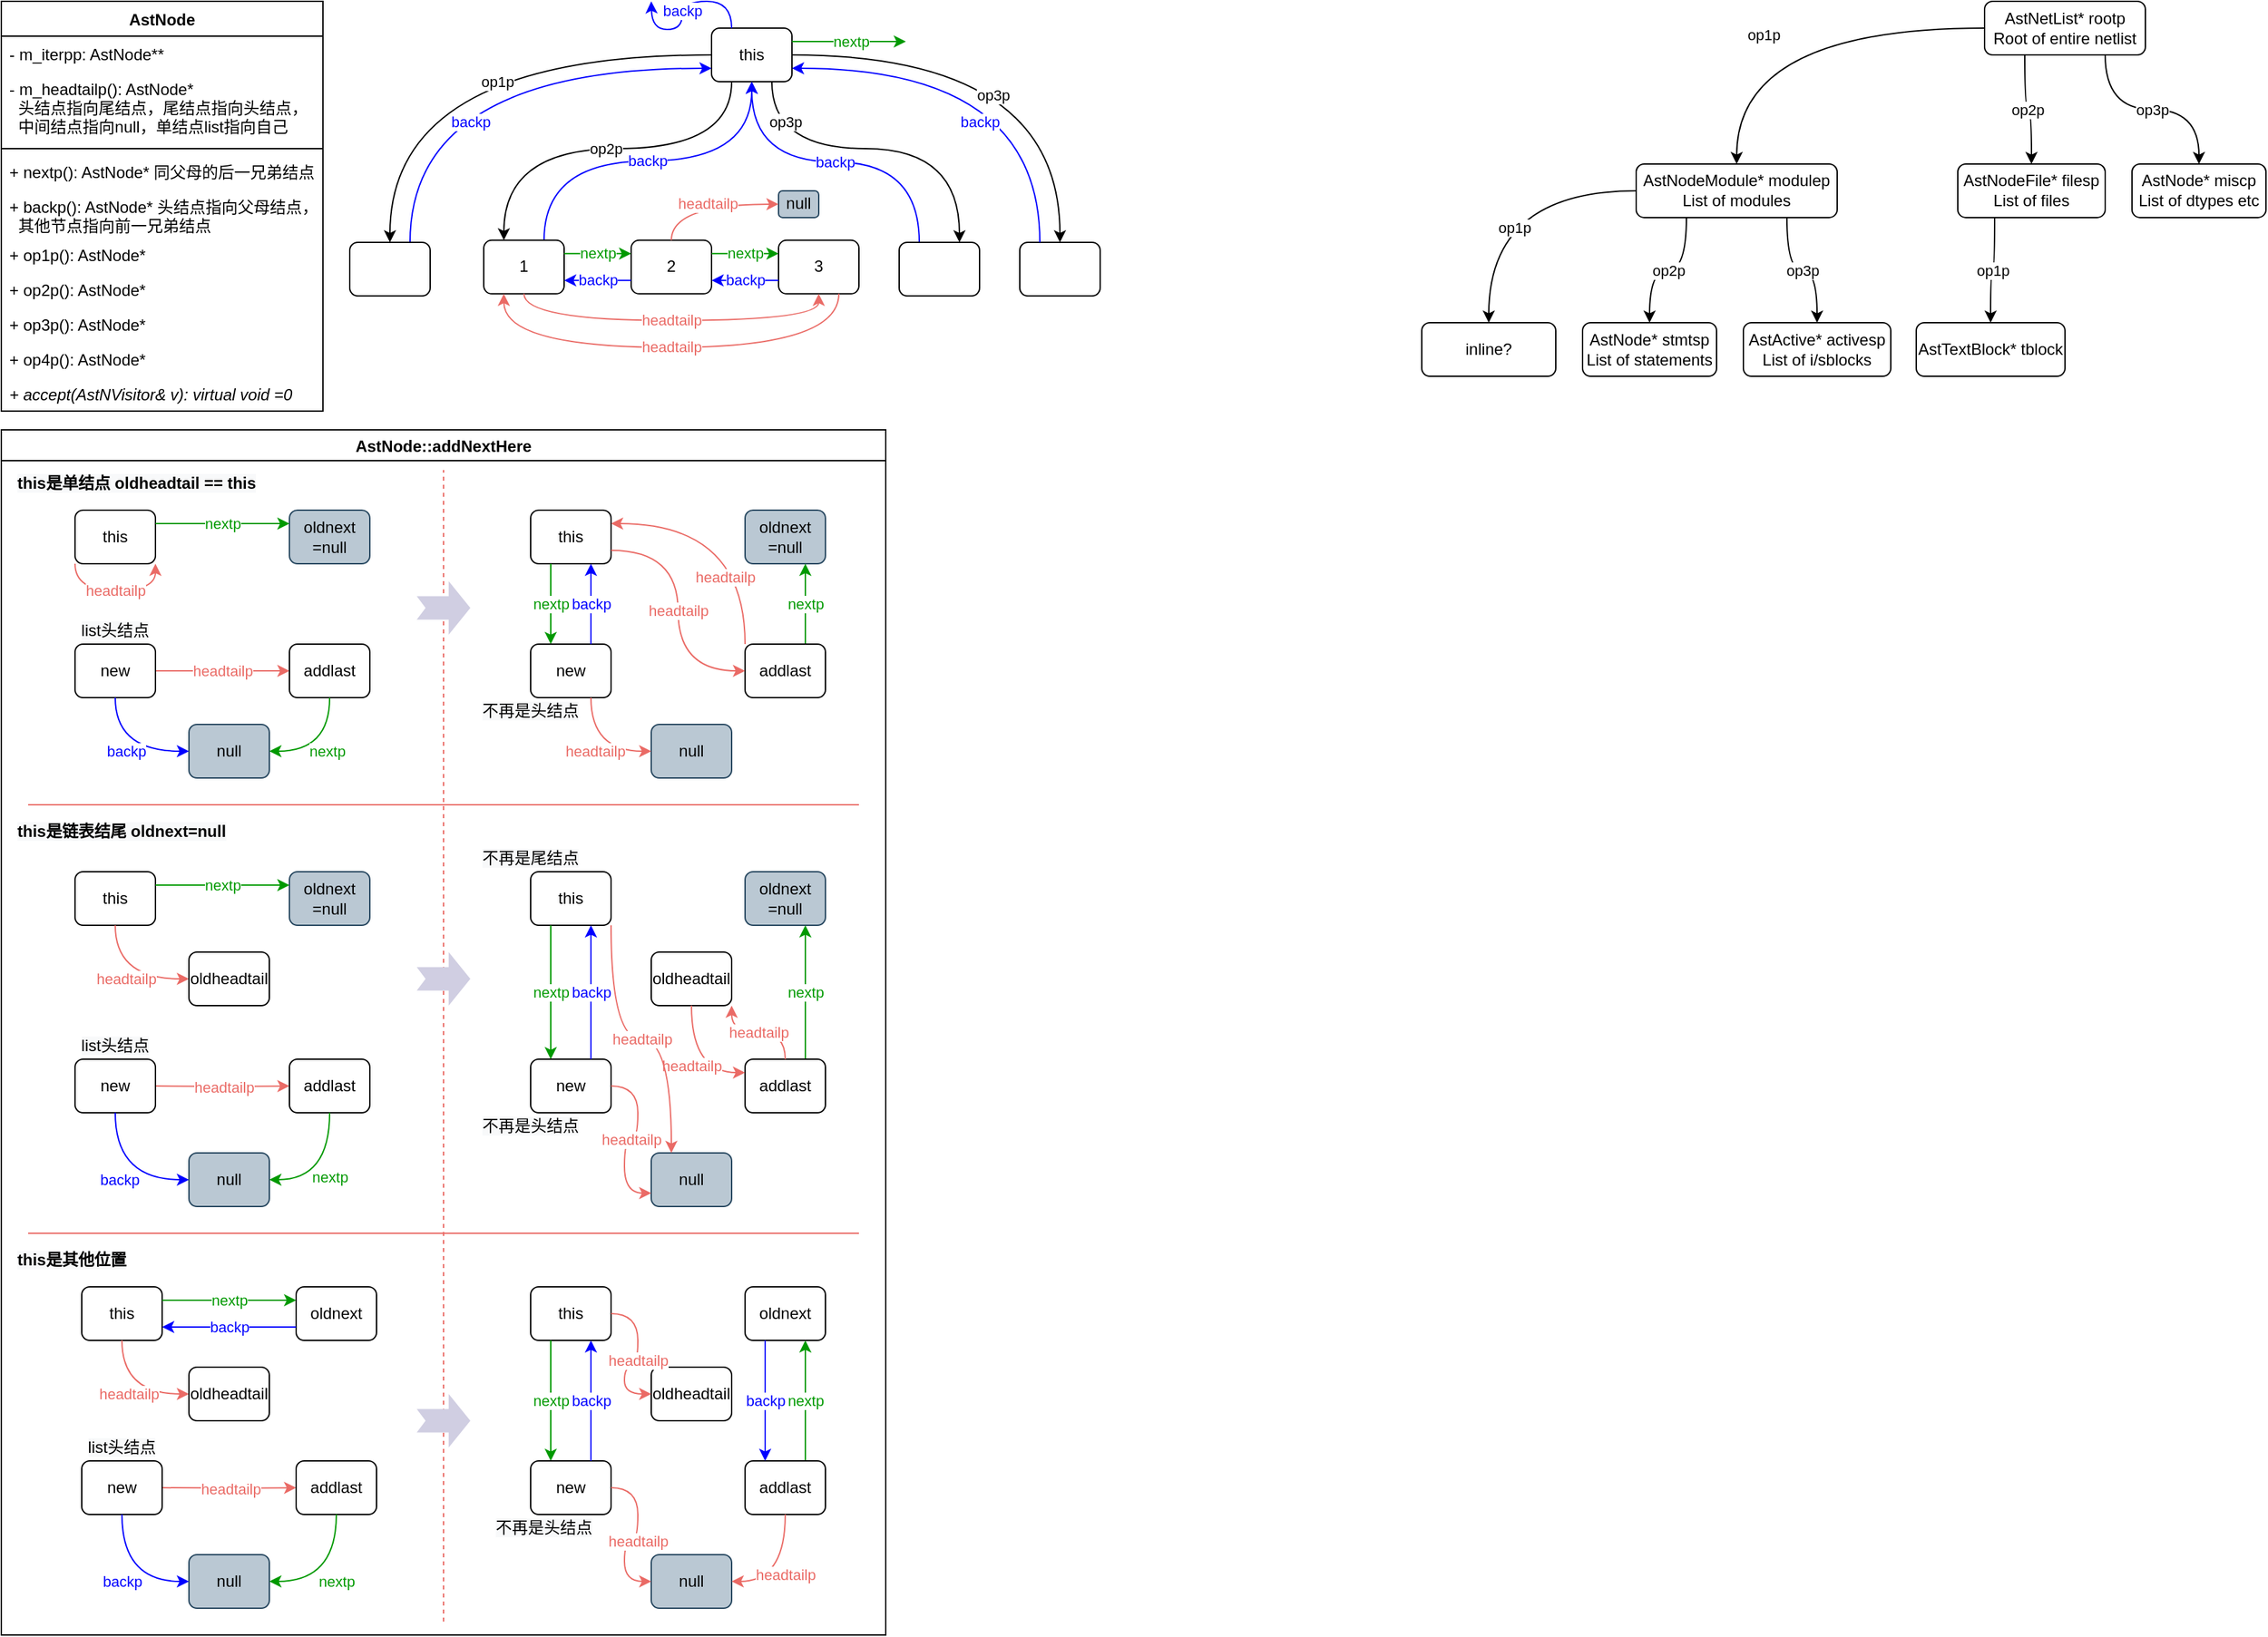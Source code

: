 <mxfile version="14.7.6" type="github">
  <diagram id="tki-AfUK3ZuuxOzUKFOR" name="第 1 页">
    <mxGraphModel dx="2031" dy="1089" grid="1" gridSize="10" guides="1" tooltips="1" connect="1" arrows="1" fold="1" page="1" pageScale="1" pageWidth="1169" pageHeight="827" math="0" shadow="0">
      <root>
        <mxCell id="0" />
        <mxCell id="1" parent="0" />
        <mxCell id="5kDlmlk_hzpcu5QNNVva-1" value="AstNode" style="swimlane;fontStyle=1;align=center;verticalAlign=top;childLayout=stackLayout;horizontal=1;startSize=26;horizontalStack=0;resizeParent=1;resizeParentMax=0;resizeLast=0;collapsible=1;marginBottom=0;" parent="1" vertex="1">
          <mxGeometry x="40" y="40" width="240" height="306" as="geometry" />
        </mxCell>
        <mxCell id="5kDlmlk_hzpcu5QNNVva-148" value="- m_iterpp: AstNode**" style="text;strokeColor=none;fillColor=none;align=left;verticalAlign=top;spacingLeft=4;spacingRight=4;overflow=hidden;rotatable=0;points=[[0,0.5],[1,0.5]];portConstraint=eastwest;" parent="5kDlmlk_hzpcu5QNNVva-1" vertex="1">
          <mxGeometry y="26" width="240" height="26" as="geometry" />
        </mxCell>
        <mxCell id="5kDlmlk_hzpcu5QNNVva-135" value="- m_headtailp(): AstNode*&#xa;  头结点指向尾结点，尾结点指向头结点，&#xa;  中间结点指向null，单结点list指向自己" style="text;strokeColor=none;fillColor=none;align=left;verticalAlign=top;spacingLeft=4;spacingRight=4;overflow=hidden;rotatable=0;points=[[0,0.5],[1,0.5]];portConstraint=eastwest;" parent="5kDlmlk_hzpcu5QNNVva-1" vertex="1">
          <mxGeometry y="52" width="240" height="54" as="geometry" />
        </mxCell>
        <mxCell id="5kDlmlk_hzpcu5QNNVva-2" value="" style="line;strokeWidth=1;fillColor=none;align=left;verticalAlign=middle;spacingTop=-1;spacingLeft=3;spacingRight=3;rotatable=0;labelPosition=right;points=[];portConstraint=eastwest;" parent="5kDlmlk_hzpcu5QNNVva-1" vertex="1">
          <mxGeometry y="106" width="240" height="8" as="geometry" />
        </mxCell>
        <mxCell id="5kDlmlk_hzpcu5QNNVva-3" value="+ nextp(): AstNode* 同父母的后一兄弟结点" style="text;strokeColor=none;fillColor=none;align=left;verticalAlign=top;spacingLeft=4;spacingRight=4;overflow=hidden;rotatable=0;points=[[0,0.5],[1,0.5]];portConstraint=eastwest;" parent="5kDlmlk_hzpcu5QNNVva-1" vertex="1">
          <mxGeometry y="114" width="240" height="26" as="geometry" />
        </mxCell>
        <mxCell id="5kDlmlk_hzpcu5QNNVva-4" value="+ backp(): AstNode* 头结点指向父母结点，&#xa;  其他节点指向前一兄弟结点" style="text;strokeColor=none;fillColor=none;align=left;verticalAlign=top;spacingLeft=4;spacingRight=4;overflow=hidden;rotatable=0;points=[[0,0.5],[1,0.5]];portConstraint=eastwest;" parent="5kDlmlk_hzpcu5QNNVva-1" vertex="1">
          <mxGeometry y="140" width="240" height="36" as="geometry" />
        </mxCell>
        <mxCell id="5kDlmlk_hzpcu5QNNVva-5" value="+ op1p(): AstNode*" style="text;strokeColor=none;fillColor=none;align=left;verticalAlign=top;spacingLeft=4;spacingRight=4;overflow=hidden;rotatable=0;points=[[0,0.5],[1,0.5]];portConstraint=eastwest;" parent="5kDlmlk_hzpcu5QNNVva-1" vertex="1">
          <mxGeometry y="176" width="240" height="26" as="geometry" />
        </mxCell>
        <mxCell id="5kDlmlk_hzpcu5QNNVva-6" value="+ op2p(): AstNode*" style="text;strokeColor=none;fillColor=none;align=left;verticalAlign=top;spacingLeft=4;spacingRight=4;overflow=hidden;rotatable=0;points=[[0,0.5],[1,0.5]];portConstraint=eastwest;" parent="5kDlmlk_hzpcu5QNNVva-1" vertex="1">
          <mxGeometry y="202" width="240" height="26" as="geometry" />
        </mxCell>
        <mxCell id="5kDlmlk_hzpcu5QNNVva-7" value="+ op3p(): AstNode*" style="text;strokeColor=none;fillColor=none;align=left;verticalAlign=top;spacingLeft=4;spacingRight=4;overflow=hidden;rotatable=0;points=[[0,0.5],[1,0.5]];portConstraint=eastwest;" parent="5kDlmlk_hzpcu5QNNVva-1" vertex="1">
          <mxGeometry y="228" width="240" height="26" as="geometry" />
        </mxCell>
        <mxCell id="5kDlmlk_hzpcu5QNNVva-8" value="+ op4p(): AstNode*" style="text;strokeColor=none;fillColor=none;align=left;verticalAlign=top;spacingLeft=4;spacingRight=4;overflow=hidden;rotatable=0;points=[[0,0.5],[1,0.5]];portConstraint=eastwest;" parent="5kDlmlk_hzpcu5QNNVva-1" vertex="1">
          <mxGeometry y="254" width="240" height="26" as="geometry" />
        </mxCell>
        <mxCell id="5kDlmlk_hzpcu5QNNVva-9" value="+ accept(AstNVisitor&amp; v): virtual void =0" style="text;strokeColor=none;fillColor=none;align=left;verticalAlign=top;spacingLeft=4;spacingRight=4;overflow=hidden;rotatable=0;points=[[0,0.5],[1,0.5]];portConstraint=eastwest;fontStyle=2" parent="5kDlmlk_hzpcu5QNNVva-1" vertex="1">
          <mxGeometry y="280" width="240" height="26" as="geometry" />
        </mxCell>
        <mxCell id="5kDlmlk_hzpcu5QNNVva-15" value="op2p" style="edgeStyle=orthogonalEdgeStyle;rounded=0;orthogonalLoop=1;jettySize=auto;html=1;exitX=0.25;exitY=1;exitDx=0;exitDy=0;entryX=0.25;entryY=0;entryDx=0;entryDy=0;curved=1;entryPerimeter=0;" parent="1" source="5kDlmlk_hzpcu5QNNVva-10" target="5kDlmlk_hzpcu5QNNVva-12" edge="1">
          <mxGeometry relative="1" as="geometry">
            <Array as="points">
              <mxPoint x="585" y="150" />
              <mxPoint x="415" y="150" />
            </Array>
          </mxGeometry>
        </mxCell>
        <mxCell id="5kDlmlk_hzpcu5QNNVva-16" value="op3p" style="edgeStyle=orthogonalEdgeStyle;rounded=0;orthogonalLoop=1;jettySize=auto;html=1;exitX=0.75;exitY=1;exitDx=0;exitDy=0;entryX=0.75;entryY=0;entryDx=0;entryDy=0;curved=1;" parent="1" source="5kDlmlk_hzpcu5QNNVva-10" target="5kDlmlk_hzpcu5QNNVva-13" edge="1">
          <mxGeometry x="-0.769" y="10" relative="1" as="geometry">
            <Array as="points">
              <mxPoint x="615" y="150" />
              <mxPoint x="755" y="150" />
            </Array>
            <mxPoint as="offset" />
          </mxGeometry>
        </mxCell>
        <mxCell id="5kDlmlk_hzpcu5QNNVva-18" value="op3p" style="edgeStyle=orthogonalEdgeStyle;rounded=0;orthogonalLoop=1;jettySize=auto;html=1;exitX=1;exitY=0.5;exitDx=0;exitDy=0;entryX=0.5;entryY=0;entryDx=0;entryDy=0;curved=1;" parent="1" source="5kDlmlk_hzpcu5QNNVva-10" target="5kDlmlk_hzpcu5QNNVva-14" edge="1">
          <mxGeometry x="-0.118" y="-30" relative="1" as="geometry">
            <mxPoint as="offset" />
          </mxGeometry>
        </mxCell>
        <mxCell id="5kDlmlk_hzpcu5QNNVva-19" value="op1p" style="edgeStyle=orthogonalEdgeStyle;rounded=0;orthogonalLoop=1;jettySize=auto;html=1;exitX=0;exitY=0.5;exitDx=0;exitDy=0;entryX=0.5;entryY=0;entryDx=0;entryDy=0;curved=1;" parent="1" source="5kDlmlk_hzpcu5QNNVva-10" target="5kDlmlk_hzpcu5QNNVva-11" edge="1">
          <mxGeometry x="-0.158" y="20" relative="1" as="geometry">
            <mxPoint as="offset" />
          </mxGeometry>
        </mxCell>
        <mxCell id="5kDlmlk_hzpcu5QNNVva-10" value="this" style="rounded=1;whiteSpace=wrap;html=1;" parent="1" vertex="1">
          <mxGeometry x="570" y="60" width="60" height="40" as="geometry" />
        </mxCell>
        <mxCell id="5kDlmlk_hzpcu5QNNVva-20" value="backp" style="edgeStyle=orthogonalEdgeStyle;curved=1;rounded=0;orthogonalLoop=1;jettySize=auto;html=1;exitX=0.75;exitY=0;exitDx=0;exitDy=0;entryX=0;entryY=0.75;entryDx=0;entryDy=0;fontColor=#0000FF;strokeColor=#0000FF;" parent="1" source="5kDlmlk_hzpcu5QNNVva-11" target="5kDlmlk_hzpcu5QNNVva-10" edge="1">
          <mxGeometry x="-0.014" y="-40" relative="1" as="geometry">
            <mxPoint as="offset" />
          </mxGeometry>
        </mxCell>
        <mxCell id="5kDlmlk_hzpcu5QNNVva-11" value="" style="rounded=1;whiteSpace=wrap;html=1;" parent="1" vertex="1">
          <mxGeometry x="300" y="219.97" width="60" height="40" as="geometry" />
        </mxCell>
        <mxCell id="5kDlmlk_hzpcu5QNNVva-21" value="backp" style="edgeStyle=orthogonalEdgeStyle;curved=1;rounded=0;orthogonalLoop=1;jettySize=auto;html=1;exitX=0.75;exitY=0;exitDx=0;exitDy=0;entryX=0.5;entryY=1;entryDx=0;entryDy=0;fontColor=#0000FF;strokeColor=#0000FF;" parent="1" source="5kDlmlk_hzpcu5QNNVva-12" target="5kDlmlk_hzpcu5QNNVva-10" edge="1">
          <mxGeometry relative="1" as="geometry" />
        </mxCell>
        <mxCell id="5kDlmlk_hzpcu5QNNVva-12" value="1" style="rounded=1;whiteSpace=wrap;html=1;" parent="1" vertex="1">
          <mxGeometry x="400" y="218.43" width="60" height="40" as="geometry" />
        </mxCell>
        <mxCell id="5kDlmlk_hzpcu5QNNVva-22" value="backp" style="edgeStyle=orthogonalEdgeStyle;curved=1;rounded=0;orthogonalLoop=1;jettySize=auto;html=1;exitX=0.25;exitY=0;exitDx=0;exitDy=0;entryX=0.5;entryY=1;entryDx=0;entryDy=0;strokeColor=#0000FF;fontColor=#0000FF;" parent="1" source="5kDlmlk_hzpcu5QNNVva-13" target="5kDlmlk_hzpcu5QNNVva-10" edge="1">
          <mxGeometry relative="1" as="geometry" />
        </mxCell>
        <mxCell id="5kDlmlk_hzpcu5QNNVva-13" value="" style="rounded=1;whiteSpace=wrap;html=1;" parent="1" vertex="1">
          <mxGeometry x="710" y="219.97" width="60" height="40" as="geometry" />
        </mxCell>
        <mxCell id="5kDlmlk_hzpcu5QNNVva-14" value="" style="rounded=1;whiteSpace=wrap;html=1;" parent="1" vertex="1">
          <mxGeometry x="800" y="219.97" width="60" height="40" as="geometry" />
        </mxCell>
        <mxCell id="5kDlmlk_hzpcu5QNNVva-23" value="backp" style="edgeStyle=orthogonalEdgeStyle;curved=1;rounded=0;orthogonalLoop=1;jettySize=auto;html=1;exitX=0.25;exitY=0;exitDx=0;exitDy=0;entryX=1;entryY=0.75;entryDx=0;entryDy=0;strokeColor=#0000FF;fontColor=#0000FF;" parent="1" source="5kDlmlk_hzpcu5QNNVva-14" target="5kDlmlk_hzpcu5QNNVva-10" edge="1">
          <mxGeometry x="0.111" y="40" relative="1" as="geometry">
            <mxPoint x="730" y="210" as="sourcePoint" />
            <mxPoint x="695" y="130" as="targetPoint" />
            <mxPoint as="offset" />
          </mxGeometry>
        </mxCell>
        <mxCell id="5kDlmlk_hzpcu5QNNVva-24" value="backp" style="edgeStyle=orthogonalEdgeStyle;curved=1;rounded=0;orthogonalLoop=1;jettySize=auto;html=1;exitX=0.25;exitY=0;exitDx=0;exitDy=0;strokeColor=#0000FF;fontColor=#0000FF;" parent="1" source="5kDlmlk_hzpcu5QNNVva-10" edge="1">
          <mxGeometry x="0.053" relative="1" as="geometry">
            <mxPoint x="790" y="210" as="sourcePoint" />
            <mxPoint x="525" y="40" as="targetPoint" />
            <mxPoint as="offset" />
          </mxGeometry>
        </mxCell>
        <mxCell id="5kDlmlk_hzpcu5QNNVva-25" value="nextp" style="edgeStyle=orthogonalEdgeStyle;curved=1;rounded=0;orthogonalLoop=1;jettySize=auto;html=1;exitX=1;exitY=0.25;exitDx=0;exitDy=0;strokeColor=#009900;fontColor=#009900;" parent="1" source="5kDlmlk_hzpcu5QNNVva-10" edge="1">
          <mxGeometry x="0.053" relative="1" as="geometry">
            <mxPoint x="680" y="90" as="sourcePoint" />
            <mxPoint x="715" y="70" as="targetPoint" />
            <mxPoint as="offset" />
          </mxGeometry>
        </mxCell>
        <mxCell id="5kDlmlk_hzpcu5QNNVva-44" value="AstNode::addNextHere" style="swimlane;align=center;" parent="1" vertex="1">
          <mxGeometry x="40" y="360" width="660" height="900" as="geometry" />
        </mxCell>
        <mxCell id="5kDlmlk_hzpcu5QNNVva-45" value="this" style="rounded=1;whiteSpace=wrap;html=1;" parent="5kDlmlk_hzpcu5QNNVva-44" vertex="1">
          <mxGeometry x="55" y="60" width="60" height="40" as="geometry" />
        </mxCell>
        <mxCell id="5kDlmlk_hzpcu5QNNVva-46" value="oldnext&lt;br&gt;=null" style="rounded=1;whiteSpace=wrap;html=1;fillColor=#bac8d3;strokeColor=#23445d;" parent="5kDlmlk_hzpcu5QNNVva-44" vertex="1">
          <mxGeometry x="215" y="60" width="60" height="40" as="geometry" />
        </mxCell>
        <mxCell id="5kDlmlk_hzpcu5QNNVva-47" value="nextp" style="edgeStyle=orthogonalEdgeStyle;curved=1;rounded=0;orthogonalLoop=1;jettySize=auto;html=1;exitX=1;exitY=0.25;exitDx=0;exitDy=0;strokeColor=#009900;fontColor=#009900;entryX=0;entryY=0.25;entryDx=0;entryDy=0;" parent="5kDlmlk_hzpcu5QNNVva-44" source="5kDlmlk_hzpcu5QNNVva-45" target="5kDlmlk_hzpcu5QNNVva-46" edge="1">
          <mxGeometry relative="1" as="geometry">
            <mxPoint x="125" y="-140" as="sourcePoint" />
            <mxPoint x="205" y="-140" as="targetPoint" />
          </mxGeometry>
        </mxCell>
        <mxCell id="5kDlmlk_hzpcu5QNNVva-48" value="headtailp" style="edgeStyle=orthogonalEdgeStyle;curved=1;rounded=0;orthogonalLoop=1;jettySize=auto;html=1;fontColor=#EA6B66;strokeColor=#EA6B66;exitX=1;exitY=0.5;exitDx=0;exitDy=0;" parent="5kDlmlk_hzpcu5QNNVva-44" source="5kDlmlk_hzpcu5QNNVva-49" target="5kDlmlk_hzpcu5QNNVva-51" edge="1">
          <mxGeometry relative="1" as="geometry">
            <mxPoint x="115" y="160.0" as="sourcePoint" />
          </mxGeometry>
        </mxCell>
        <mxCell id="5kDlmlk_hzpcu5QNNVva-49" value="new&lt;br&gt;" style="rounded=1;whiteSpace=wrap;html=1;" parent="5kDlmlk_hzpcu5QNNVva-44" vertex="1">
          <mxGeometry x="55" y="160" width="60" height="40" as="geometry" />
        </mxCell>
        <mxCell id="5kDlmlk_hzpcu5QNNVva-51" value="addlast" style="rounded=1;whiteSpace=wrap;html=1;" parent="5kDlmlk_hzpcu5QNNVva-44" vertex="1">
          <mxGeometry x="215" y="160" width="60" height="40" as="geometry" />
        </mxCell>
        <mxCell id="5kDlmlk_hzpcu5QNNVva-52" value="null" style="rounded=1;whiteSpace=wrap;html=1;fillColor=#bac8d3;strokeColor=#23445d;" parent="5kDlmlk_hzpcu5QNNVva-44" vertex="1">
          <mxGeometry x="140" y="220" width="60" height="40" as="geometry" />
        </mxCell>
        <mxCell id="5kDlmlk_hzpcu5QNNVva-53" value="this" style="rounded=1;whiteSpace=wrap;html=1;" parent="5kDlmlk_hzpcu5QNNVva-44" vertex="1">
          <mxGeometry x="395" y="60" width="60" height="40" as="geometry" />
        </mxCell>
        <mxCell id="5kDlmlk_hzpcu5QNNVva-54" value="oldnext&lt;br&gt;=null" style="rounded=1;whiteSpace=wrap;html=1;fillColor=#bac8d3;strokeColor=#23445d;" parent="5kDlmlk_hzpcu5QNNVva-44" vertex="1">
          <mxGeometry x="555" y="60" width="60" height="40" as="geometry" />
        </mxCell>
        <mxCell id="5kDlmlk_hzpcu5QNNVva-55" value="nextp" style="edgeStyle=orthogonalEdgeStyle;curved=1;rounded=0;orthogonalLoop=1;jettySize=auto;html=1;exitX=0.25;exitY=1;exitDx=0;exitDy=0;strokeColor=#009900;fontColor=#009900;entryX=0.25;entryY=0;entryDx=0;entryDy=0;" parent="5kDlmlk_hzpcu5QNNVva-44" source="5kDlmlk_hzpcu5QNNVva-53" target="5kDlmlk_hzpcu5QNNVva-57" edge="1">
          <mxGeometry relative="1" as="geometry">
            <mxPoint x="465" y="-140" as="sourcePoint" />
            <mxPoint x="545" y="-140" as="targetPoint" />
          </mxGeometry>
        </mxCell>
        <mxCell id="5kDlmlk_hzpcu5QNNVva-57" value="new" style="rounded=1;whiteSpace=wrap;html=1;" parent="5kDlmlk_hzpcu5QNNVva-44" vertex="1">
          <mxGeometry x="395" y="160" width="60" height="40" as="geometry" />
        </mxCell>
        <mxCell id="5kDlmlk_hzpcu5QNNVva-50" value="nextp" style="edgeStyle=orthogonalEdgeStyle;curved=1;rounded=0;orthogonalLoop=1;jettySize=auto;html=1;exitX=0.5;exitY=1;exitDx=0;exitDy=0;entryX=1;entryY=0.5;entryDx=0;entryDy=0;fontColor=#009900;strokeColor=#009900;" parent="5kDlmlk_hzpcu5QNNVva-44" source="5kDlmlk_hzpcu5QNNVva-51" target="5kDlmlk_hzpcu5QNNVva-52" edge="1">
          <mxGeometry relative="1" as="geometry" />
        </mxCell>
        <mxCell id="5kDlmlk_hzpcu5QNNVva-58" value="nextp" style="edgeStyle=orthogonalEdgeStyle;curved=1;rounded=0;orthogonalLoop=1;jettySize=auto;html=1;exitX=0.75;exitY=0;exitDx=0;exitDy=0;fontColor=#009900;strokeColor=#009900;entryX=0.75;entryY=1;entryDx=0;entryDy=0;" parent="5kDlmlk_hzpcu5QNNVva-44" source="5kDlmlk_hzpcu5QNNVva-59" target="5kDlmlk_hzpcu5QNNVva-54" edge="1">
          <mxGeometry relative="1" as="geometry" />
        </mxCell>
        <mxCell id="5kDlmlk_hzpcu5QNNVva-59" value="addlast" style="rounded=1;whiteSpace=wrap;html=1;" parent="5kDlmlk_hzpcu5QNNVva-44" vertex="1">
          <mxGeometry x="555" y="160" width="60" height="40" as="geometry" />
        </mxCell>
        <mxCell id="5kDlmlk_hzpcu5QNNVva-60" value="null" style="rounded=1;whiteSpace=wrap;html=1;fillColor=#bac8d3;strokeColor=#23445d;" parent="5kDlmlk_hzpcu5QNNVva-44" vertex="1">
          <mxGeometry x="485" y="220" width="60" height="40" as="geometry" />
        </mxCell>
        <mxCell id="5kDlmlk_hzpcu5QNNVva-56" value="headtailp" style="edgeStyle=orthogonalEdgeStyle;curved=1;rounded=0;orthogonalLoop=1;jettySize=auto;html=1;entryX=0;entryY=0.5;entryDx=0;entryDy=0;fontColor=#EA6B66;strokeColor=#EA6B66;exitX=0.75;exitY=1;exitDx=0;exitDy=0;" parent="5kDlmlk_hzpcu5QNNVva-44" source="5kDlmlk_hzpcu5QNNVva-57" target="5kDlmlk_hzpcu5QNNVva-60" edge="1">
          <mxGeometry relative="1" as="geometry" />
        </mxCell>
        <mxCell id="5kDlmlk_hzpcu5QNNVva-61" value="backp" style="edgeStyle=orthogonalEdgeStyle;curved=1;rounded=0;orthogonalLoop=1;jettySize=auto;html=1;exitX=0.5;exitY=1;exitDx=0;exitDy=0;entryX=0;entryY=0.5;entryDx=0;entryDy=0;fontColor=#0000FF;strokeColor=#0000FF;" parent="5kDlmlk_hzpcu5QNNVva-44" source="5kDlmlk_hzpcu5QNNVva-49" target="5kDlmlk_hzpcu5QNNVva-52" edge="1">
          <mxGeometry relative="1" as="geometry">
            <mxPoint x="-75" y="110" as="sourcePoint" />
            <mxPoint x="-50" y="30" as="targetPoint" />
          </mxGeometry>
        </mxCell>
        <mxCell id="5kDlmlk_hzpcu5QNNVva-62" value="&lt;span style=&quot;color: rgb(0, 0, 0); font-family: helvetica; font-size: 12px; font-style: normal; font-weight: 400; letter-spacing: normal; text-indent: 0px; text-transform: none; word-spacing: 0px; background-color: rgb(248, 249, 250); display: inline; float: none;&quot;&gt;list头结点&lt;/span&gt;" style="text;whiteSpace=wrap;html=1;fontColor=#009900;align=center;verticalAlign=middle;" parent="5kDlmlk_hzpcu5QNNVva-44" vertex="1">
          <mxGeometry x="50" y="140" width="70" height="20" as="geometry" />
        </mxCell>
        <mxCell id="5kDlmlk_hzpcu5QNNVva-63" value="backp" style="edgeStyle=orthogonalEdgeStyle;curved=1;rounded=0;orthogonalLoop=1;jettySize=auto;html=1;exitX=0.75;exitY=0;exitDx=0;exitDy=0;entryX=0.75;entryY=1;entryDx=0;entryDy=0;fontColor=#0000FF;strokeColor=#0000FF;" parent="5kDlmlk_hzpcu5QNNVva-44" source="5kDlmlk_hzpcu5QNNVva-57" target="5kDlmlk_hzpcu5QNNVva-53" edge="1">
          <mxGeometry relative="1" as="geometry">
            <mxPoint x="135" y="270" as="sourcePoint" />
            <mxPoint x="265" y="330" as="targetPoint" />
          </mxGeometry>
        </mxCell>
        <mxCell id="5kDlmlk_hzpcu5QNNVva-67" value="" style="endArrow=none;dashed=1;html=1;fontColor=#000000;strokeColor=#EA6B66;" parent="5kDlmlk_hzpcu5QNNVva-44" edge="1">
          <mxGeometry width="50" height="50" relative="1" as="geometry">
            <mxPoint x="330" y="890" as="sourcePoint" />
            <mxPoint x="330" y="30" as="targetPoint" />
          </mxGeometry>
        </mxCell>
        <mxCell id="5kDlmlk_hzpcu5QNNVva-69" value="headtailp" style="edgeStyle=orthogonalEdgeStyle;curved=1;rounded=0;orthogonalLoop=1;jettySize=auto;html=1;fontColor=#EA6B66;strokeColor=#EA6B66;exitX=0;exitY=1;exitDx=0;exitDy=0;entryX=1;entryY=1;entryDx=0;entryDy=0;" parent="5kDlmlk_hzpcu5QNNVva-44" source="5kDlmlk_hzpcu5QNNVva-45" target="5kDlmlk_hzpcu5QNNVva-45" edge="1">
          <mxGeometry relative="1" as="geometry">
            <mxPoint x="125" y="250" as="sourcePoint" />
            <mxPoint x="225" y="250" as="targetPoint" />
          </mxGeometry>
        </mxCell>
        <mxCell id="5kDlmlk_hzpcu5QNNVva-70" value="&lt;span style=&quot;color: rgb(0, 0, 0); font-family: helvetica; font-size: 12px; font-style: normal; letter-spacing: normal; text-indent: 0px; text-transform: none; word-spacing: 0px; background-color: rgb(248, 249, 250); display: inline; float: none;&quot;&gt;this是单结点 oldheadtail == this&lt;/span&gt;" style="text;whiteSpace=wrap;html=1;fontColor=#009900;align=left;verticalAlign=middle;fontStyle=1" parent="5kDlmlk_hzpcu5QNNVva-44" vertex="1">
          <mxGeometry x="10" y="30" width="220" height="20" as="geometry" />
        </mxCell>
        <mxCell id="5kDlmlk_hzpcu5QNNVva-71" value="this" style="rounded=1;whiteSpace=wrap;html=1;" parent="5kDlmlk_hzpcu5QNNVva-44" vertex="1">
          <mxGeometry x="55" y="330" width="60" height="40" as="geometry" />
        </mxCell>
        <mxCell id="5kDlmlk_hzpcu5QNNVva-72" value="oldnext&lt;br&gt;=null" style="rounded=1;whiteSpace=wrap;html=1;fillColor=#bac8d3;strokeColor=#23445d;" parent="5kDlmlk_hzpcu5QNNVva-44" vertex="1">
          <mxGeometry x="215" y="330" width="60" height="40" as="geometry" />
        </mxCell>
        <mxCell id="5kDlmlk_hzpcu5QNNVva-73" value="nextp" style="edgeStyle=orthogonalEdgeStyle;curved=1;rounded=0;orthogonalLoop=1;jettySize=auto;html=1;exitX=1;exitY=0.25;exitDx=0;exitDy=0;strokeColor=#009900;fontColor=#009900;entryX=0;entryY=0.25;entryDx=0;entryDy=0;" parent="5kDlmlk_hzpcu5QNNVva-44" source="5kDlmlk_hzpcu5QNNVva-71" target="5kDlmlk_hzpcu5QNNVva-72" edge="1">
          <mxGeometry relative="1" as="geometry">
            <mxPoint x="65" y="-160" as="sourcePoint" />
            <mxPoint x="145" y="-160" as="targetPoint" />
          </mxGeometry>
        </mxCell>
        <mxCell id="5kDlmlk_hzpcu5QNNVva-74" value="headtailp" style="edgeStyle=orthogonalEdgeStyle;curved=1;rounded=0;orthogonalLoop=1;jettySize=auto;html=1;fontColor=#EA6B66;strokeColor=#EA6B66;" parent="5kDlmlk_hzpcu5QNNVva-44" target="5kDlmlk_hzpcu5QNNVva-76" edge="1">
          <mxGeometry relative="1" as="geometry">
            <mxPoint x="115" y="490.0" as="sourcePoint" />
          </mxGeometry>
        </mxCell>
        <mxCell id="5kDlmlk_hzpcu5QNNVva-75" value="new&lt;br&gt;" style="rounded=1;whiteSpace=wrap;html=1;" parent="5kDlmlk_hzpcu5QNNVva-44" vertex="1">
          <mxGeometry x="55" y="470" width="60" height="40" as="geometry" />
        </mxCell>
        <mxCell id="5kDlmlk_hzpcu5QNNVva-76" value="addlast" style="rounded=1;whiteSpace=wrap;html=1;" parent="5kDlmlk_hzpcu5QNNVva-44" vertex="1">
          <mxGeometry x="215" y="470" width="60" height="40" as="geometry" />
        </mxCell>
        <mxCell id="5kDlmlk_hzpcu5QNNVva-77" value="null" style="rounded=1;whiteSpace=wrap;html=1;fillColor=#bac8d3;strokeColor=#23445d;" parent="5kDlmlk_hzpcu5QNNVva-44" vertex="1">
          <mxGeometry x="140" y="540" width="60" height="40" as="geometry" />
        </mxCell>
        <mxCell id="5kDlmlk_hzpcu5QNNVva-78" value="this" style="rounded=1;whiteSpace=wrap;html=1;" parent="5kDlmlk_hzpcu5QNNVva-44" vertex="1">
          <mxGeometry x="395" y="330" width="60" height="40" as="geometry" />
        </mxCell>
        <mxCell id="5kDlmlk_hzpcu5QNNVva-79" value="oldnext&lt;br&gt;=null" style="rounded=1;whiteSpace=wrap;html=1;fillColor=#bac8d3;strokeColor=#23445d;" parent="5kDlmlk_hzpcu5QNNVva-44" vertex="1">
          <mxGeometry x="555" y="330" width="60" height="40" as="geometry" />
        </mxCell>
        <mxCell id="5kDlmlk_hzpcu5QNNVva-80" value="nextp" style="edgeStyle=orthogonalEdgeStyle;curved=1;rounded=0;orthogonalLoop=1;jettySize=auto;html=1;exitX=0.25;exitY=1;exitDx=0;exitDy=0;strokeColor=#009900;fontColor=#009900;entryX=0.25;entryY=0;entryDx=0;entryDy=0;" parent="5kDlmlk_hzpcu5QNNVva-44" source="5kDlmlk_hzpcu5QNNVva-78" target="5kDlmlk_hzpcu5QNNVva-81" edge="1">
          <mxGeometry relative="1" as="geometry">
            <mxPoint x="405" y="-160" as="sourcePoint" />
            <mxPoint x="485" y="-160" as="targetPoint" />
          </mxGeometry>
        </mxCell>
        <mxCell id="5kDlmlk_hzpcu5QNNVva-81" value="new" style="rounded=1;whiteSpace=wrap;html=1;" parent="5kDlmlk_hzpcu5QNNVva-44" vertex="1">
          <mxGeometry x="395" y="470" width="60" height="40" as="geometry" />
        </mxCell>
        <mxCell id="5kDlmlk_hzpcu5QNNVva-82" value="nextp" style="edgeStyle=orthogonalEdgeStyle;curved=1;rounded=0;orthogonalLoop=1;jettySize=auto;html=1;exitX=0.5;exitY=1;exitDx=0;exitDy=0;entryX=1;entryY=0.5;entryDx=0;entryDy=0;fontColor=#009900;strokeColor=#009900;" parent="5kDlmlk_hzpcu5QNNVva-44" source="5kDlmlk_hzpcu5QNNVva-76" target="5kDlmlk_hzpcu5QNNVva-77" edge="1">
          <mxGeometry relative="1" as="geometry" />
        </mxCell>
        <mxCell id="5kDlmlk_hzpcu5QNNVva-83" value="nextp" style="edgeStyle=orthogonalEdgeStyle;curved=1;rounded=0;orthogonalLoop=1;jettySize=auto;html=1;exitX=0.75;exitY=0;exitDx=0;exitDy=0;fontColor=#009900;strokeColor=#009900;entryX=0.75;entryY=1;entryDx=0;entryDy=0;" parent="5kDlmlk_hzpcu5QNNVva-44" source="5kDlmlk_hzpcu5QNNVva-84" target="5kDlmlk_hzpcu5QNNVva-79" edge="1">
          <mxGeometry relative="1" as="geometry" />
        </mxCell>
        <mxCell id="5kDlmlk_hzpcu5QNNVva-84" value="addlast" style="rounded=1;whiteSpace=wrap;html=1;" parent="5kDlmlk_hzpcu5QNNVva-44" vertex="1">
          <mxGeometry x="555" y="470" width="60" height="40" as="geometry" />
        </mxCell>
        <mxCell id="5kDlmlk_hzpcu5QNNVva-85" value="null" style="rounded=1;whiteSpace=wrap;html=1;fillColor=#bac8d3;strokeColor=#23445d;" parent="5kDlmlk_hzpcu5QNNVva-44" vertex="1">
          <mxGeometry x="485" y="540" width="60" height="40" as="geometry" />
        </mxCell>
        <mxCell id="5kDlmlk_hzpcu5QNNVva-86" value="headtailp" style="edgeStyle=orthogonalEdgeStyle;curved=1;rounded=0;orthogonalLoop=1;jettySize=auto;html=1;entryX=0;entryY=0.75;entryDx=0;entryDy=0;fontColor=#EA6B66;strokeColor=#EA6B66;" parent="5kDlmlk_hzpcu5QNNVva-44" source="5kDlmlk_hzpcu5QNNVva-81" target="5kDlmlk_hzpcu5QNNVva-85" edge="1">
          <mxGeometry relative="1" as="geometry" />
        </mxCell>
        <mxCell id="5kDlmlk_hzpcu5QNNVva-87" value="backp" style="edgeStyle=orthogonalEdgeStyle;curved=1;rounded=0;orthogonalLoop=1;jettySize=auto;html=1;exitX=0.5;exitY=1;exitDx=0;exitDy=0;entryX=0;entryY=0.5;entryDx=0;entryDy=0;fontColor=#0000FF;strokeColor=#0000FF;" parent="5kDlmlk_hzpcu5QNNVva-44" source="5kDlmlk_hzpcu5QNNVva-75" target="5kDlmlk_hzpcu5QNNVva-77" edge="1">
          <mxGeometry relative="1" as="geometry">
            <mxPoint x="-135" y="150" as="sourcePoint" />
            <mxPoint x="-110" y="70" as="targetPoint" />
          </mxGeometry>
        </mxCell>
        <mxCell id="5kDlmlk_hzpcu5QNNVva-88" value="&lt;span style=&quot;color: rgb(0, 0, 0); font-family: helvetica; font-size: 12px; font-style: normal; font-weight: 400; letter-spacing: normal; text-indent: 0px; text-transform: none; word-spacing: 0px; background-color: rgb(248, 249, 250); display: inline; float: none;&quot;&gt;list头结点&lt;/span&gt;" style="text;whiteSpace=wrap;html=1;fontColor=#009900;align=center;verticalAlign=middle;" parent="5kDlmlk_hzpcu5QNNVva-44" vertex="1">
          <mxGeometry x="50" y="450" width="70" height="20" as="geometry" />
        </mxCell>
        <mxCell id="5kDlmlk_hzpcu5QNNVva-89" value="backp" style="edgeStyle=orthogonalEdgeStyle;curved=1;rounded=0;orthogonalLoop=1;jettySize=auto;html=1;exitX=0.75;exitY=0;exitDx=0;exitDy=0;entryX=0.75;entryY=1;entryDx=0;entryDy=0;fontColor=#0000FF;strokeColor=#0000FF;" parent="5kDlmlk_hzpcu5QNNVva-44" source="5kDlmlk_hzpcu5QNNVva-81" target="5kDlmlk_hzpcu5QNNVva-78" edge="1">
          <mxGeometry relative="1" as="geometry">
            <mxPoint x="75" y="250" as="sourcePoint" />
            <mxPoint x="205" y="310" as="targetPoint" />
          </mxGeometry>
        </mxCell>
        <mxCell id="5kDlmlk_hzpcu5QNNVva-92" value="headtailp" style="edgeStyle=orthogonalEdgeStyle;curved=1;rounded=0;orthogonalLoop=1;jettySize=auto;html=1;fontColor=#EA6B66;strokeColor=#EA6B66;exitX=0.5;exitY=1;exitDx=0;exitDy=0;entryX=0;entryY=0.5;entryDx=0;entryDy=0;" parent="5kDlmlk_hzpcu5QNNVva-44" source="5kDlmlk_hzpcu5QNNVva-71" target="5kDlmlk_hzpcu5QNNVva-100" edge="1">
          <mxGeometry relative="1" as="geometry">
            <mxPoint x="65" y="230" as="sourcePoint" />
            <mxPoint x="165" y="230" as="targetPoint" />
          </mxGeometry>
        </mxCell>
        <mxCell id="5kDlmlk_hzpcu5QNNVva-94" value="headtailp" style="edgeStyle=orthogonalEdgeStyle;curved=1;rounded=0;orthogonalLoop=1;jettySize=auto;html=1;entryX=0;entryY=0.5;entryDx=0;entryDy=0;fontColor=#EA6B66;strokeColor=#EA6B66;exitX=1;exitY=0.75;exitDx=0;exitDy=0;" parent="5kDlmlk_hzpcu5QNNVva-44" source="5kDlmlk_hzpcu5QNNVva-53" target="5kDlmlk_hzpcu5QNNVva-59" edge="1">
          <mxGeometry relative="1" as="geometry">
            <mxPoint x="465" y="249.966" as="sourcePoint" />
            <mxPoint x="565" y="330" as="targetPoint" />
          </mxGeometry>
        </mxCell>
        <mxCell id="5kDlmlk_hzpcu5QNNVva-95" value="headtailp" style="edgeStyle=orthogonalEdgeStyle;curved=1;rounded=0;orthogonalLoop=1;jettySize=auto;html=1;entryX=1;entryY=0.25;entryDx=0;entryDy=0;fontColor=#EA6B66;strokeColor=#EA6B66;exitX=0;exitY=0;exitDx=0;exitDy=0;" parent="5kDlmlk_hzpcu5QNNVva-44" source="5kDlmlk_hzpcu5QNNVva-59" target="5kDlmlk_hzpcu5QNNVva-53" edge="1">
          <mxGeometry x="-0.474" y="15" relative="1" as="geometry">
            <mxPoint x="465" y="90.0" as="sourcePoint" />
            <mxPoint x="565" y="250.0" as="targetPoint" />
            <mxPoint as="offset" />
          </mxGeometry>
        </mxCell>
        <mxCell id="5kDlmlk_hzpcu5QNNVva-97" value="&lt;span style=&quot;color: rgb(0 , 0 , 0) ; font-family: &amp;#34;helvetica&amp;#34; ; font-size: 12px ; font-style: normal ; font-weight: 400 ; letter-spacing: normal ; text-indent: 0px ; text-transform: none ; word-spacing: 0px ; background-color: rgb(248 , 249 , 250) ; display: inline ; float: none&quot;&gt;不再是头结点&lt;/span&gt;" style="text;whiteSpace=wrap;html=1;fontColor=#009900;align=center;verticalAlign=middle;" parent="5kDlmlk_hzpcu5QNNVva-44" vertex="1">
          <mxGeometry x="355" y="200" width="80" height="20" as="geometry" />
        </mxCell>
        <mxCell id="5kDlmlk_hzpcu5QNNVva-99" value="&lt;span style=&quot;color: rgb(0 , 0 , 0) ; font-family: &amp;#34;helvetica&amp;#34; ; font-size: 12px ; font-style: normal ; letter-spacing: normal ; text-indent: 0px ; text-transform: none ; word-spacing: 0px ; background-color: rgb(248 , 249 , 250) ; display: inline ; float: none&quot;&gt;this是链表结尾 oldnext=null&lt;/span&gt;" style="text;whiteSpace=wrap;html=1;fontColor=#009900;align=left;verticalAlign=middle;fontStyle=1" parent="5kDlmlk_hzpcu5QNNVva-44" vertex="1">
          <mxGeometry x="10" y="290" width="220" height="20" as="geometry" />
        </mxCell>
        <mxCell id="5kDlmlk_hzpcu5QNNVva-100" value="oldheadtail" style="rounded=1;whiteSpace=wrap;html=1;" parent="5kDlmlk_hzpcu5QNNVva-44" vertex="1">
          <mxGeometry x="140" y="390" width="60" height="40" as="geometry" />
        </mxCell>
        <mxCell id="5kDlmlk_hzpcu5QNNVva-101" value="this" style="rounded=1;whiteSpace=wrap;html=1;" parent="5kDlmlk_hzpcu5QNNVva-44" vertex="1">
          <mxGeometry x="60" y="640" width="60" height="40" as="geometry" />
        </mxCell>
        <mxCell id="5kDlmlk_hzpcu5QNNVva-102" value="oldnext" style="rounded=1;whiteSpace=wrap;html=1;" parent="5kDlmlk_hzpcu5QNNVva-44" vertex="1">
          <mxGeometry x="220" y="640" width="60" height="40" as="geometry" />
        </mxCell>
        <mxCell id="5kDlmlk_hzpcu5QNNVva-103" value="nextp" style="edgeStyle=orthogonalEdgeStyle;curved=1;rounded=0;orthogonalLoop=1;jettySize=auto;html=1;exitX=1;exitY=0.25;exitDx=0;exitDy=0;strokeColor=#009900;fontColor=#009900;entryX=0;entryY=0.25;entryDx=0;entryDy=0;" parent="5kDlmlk_hzpcu5QNNVva-44" source="5kDlmlk_hzpcu5QNNVva-101" target="5kDlmlk_hzpcu5QNNVva-102" edge="1">
          <mxGeometry relative="1" as="geometry">
            <mxPoint y="-130" as="sourcePoint" />
            <mxPoint x="80" y="-130" as="targetPoint" />
          </mxGeometry>
        </mxCell>
        <mxCell id="5kDlmlk_hzpcu5QNNVva-104" value="headtailp" style="edgeStyle=orthogonalEdgeStyle;curved=1;rounded=0;orthogonalLoop=1;jettySize=auto;html=1;fontColor=#EA6B66;strokeColor=#EA6B66;" parent="5kDlmlk_hzpcu5QNNVva-44" target="5kDlmlk_hzpcu5QNNVva-106" edge="1">
          <mxGeometry relative="1" as="geometry">
            <mxPoint x="120" y="790" as="sourcePoint" />
          </mxGeometry>
        </mxCell>
        <mxCell id="5kDlmlk_hzpcu5QNNVva-105" value="new&lt;br&gt;" style="rounded=1;whiteSpace=wrap;html=1;" parent="5kDlmlk_hzpcu5QNNVva-44" vertex="1">
          <mxGeometry x="60" y="770" width="60" height="40" as="geometry" />
        </mxCell>
        <mxCell id="5kDlmlk_hzpcu5QNNVva-106" value="addlast" style="rounded=1;whiteSpace=wrap;html=1;" parent="5kDlmlk_hzpcu5QNNVva-44" vertex="1">
          <mxGeometry x="220" y="770" width="60" height="40" as="geometry" />
        </mxCell>
        <mxCell id="5kDlmlk_hzpcu5QNNVva-107" value="null" style="rounded=1;whiteSpace=wrap;html=1;fillColor=#bac8d3;strokeColor=#23445d;" parent="5kDlmlk_hzpcu5QNNVva-44" vertex="1">
          <mxGeometry x="140" y="840" width="60" height="40" as="geometry" />
        </mxCell>
        <mxCell id="5kDlmlk_hzpcu5QNNVva-108" value="this" style="rounded=1;whiteSpace=wrap;html=1;" parent="5kDlmlk_hzpcu5QNNVva-44" vertex="1">
          <mxGeometry x="395" y="640" width="60" height="40" as="geometry" />
        </mxCell>
        <mxCell id="5kDlmlk_hzpcu5QNNVva-109" value="oldnext" style="rounded=1;whiteSpace=wrap;html=1;" parent="5kDlmlk_hzpcu5QNNVva-44" vertex="1">
          <mxGeometry x="555" y="640" width="60" height="40" as="geometry" />
        </mxCell>
        <mxCell id="5kDlmlk_hzpcu5QNNVva-110" value="nextp" style="edgeStyle=orthogonalEdgeStyle;curved=1;rounded=0;orthogonalLoop=1;jettySize=auto;html=1;exitX=0.25;exitY=1;exitDx=0;exitDy=0;strokeColor=#009900;fontColor=#009900;entryX=0.25;entryY=0;entryDx=0;entryDy=0;" parent="5kDlmlk_hzpcu5QNNVva-44" source="5kDlmlk_hzpcu5QNNVva-108" target="5kDlmlk_hzpcu5QNNVva-111" edge="1">
          <mxGeometry relative="1" as="geometry">
            <mxPoint x="335" y="-130" as="sourcePoint" />
            <mxPoint x="415" y="-130" as="targetPoint" />
          </mxGeometry>
        </mxCell>
        <mxCell id="5kDlmlk_hzpcu5QNNVva-111" value="new" style="rounded=1;whiteSpace=wrap;html=1;" parent="5kDlmlk_hzpcu5QNNVva-44" vertex="1">
          <mxGeometry x="395" y="770" width="60" height="40" as="geometry" />
        </mxCell>
        <mxCell id="5kDlmlk_hzpcu5QNNVva-112" value="nextp" style="edgeStyle=orthogonalEdgeStyle;curved=1;rounded=0;orthogonalLoop=1;jettySize=auto;html=1;exitX=0.5;exitY=1;exitDx=0;exitDy=0;entryX=1;entryY=0.5;entryDx=0;entryDy=0;fontColor=#009900;strokeColor=#009900;" parent="5kDlmlk_hzpcu5QNNVva-44" source="5kDlmlk_hzpcu5QNNVva-106" target="5kDlmlk_hzpcu5QNNVva-107" edge="1">
          <mxGeometry relative="1" as="geometry" />
        </mxCell>
        <mxCell id="5kDlmlk_hzpcu5QNNVva-113" value="nextp" style="edgeStyle=orthogonalEdgeStyle;curved=1;rounded=0;orthogonalLoop=1;jettySize=auto;html=1;exitX=0.75;exitY=0;exitDx=0;exitDy=0;fontColor=#009900;strokeColor=#009900;entryX=0.75;entryY=1;entryDx=0;entryDy=0;" parent="5kDlmlk_hzpcu5QNNVva-44" source="5kDlmlk_hzpcu5QNNVva-114" target="5kDlmlk_hzpcu5QNNVva-109" edge="1">
          <mxGeometry relative="1" as="geometry" />
        </mxCell>
        <mxCell id="5kDlmlk_hzpcu5QNNVva-114" value="addlast" style="rounded=1;whiteSpace=wrap;html=1;" parent="5kDlmlk_hzpcu5QNNVva-44" vertex="1">
          <mxGeometry x="555" y="770" width="60" height="40" as="geometry" />
        </mxCell>
        <mxCell id="5kDlmlk_hzpcu5QNNVva-115" value="null" style="rounded=1;whiteSpace=wrap;html=1;fillColor=#bac8d3;strokeColor=#23445d;" parent="5kDlmlk_hzpcu5QNNVva-44" vertex="1">
          <mxGeometry x="485" y="840" width="60" height="40" as="geometry" />
        </mxCell>
        <mxCell id="5kDlmlk_hzpcu5QNNVva-116" value="headtailp" style="edgeStyle=orthogonalEdgeStyle;curved=1;rounded=0;orthogonalLoop=1;jettySize=auto;html=1;entryX=0;entryY=0.5;entryDx=0;entryDy=0;fontColor=#EA6B66;strokeColor=#EA6B66;" parent="5kDlmlk_hzpcu5QNNVva-44" source="5kDlmlk_hzpcu5QNNVva-111" target="5kDlmlk_hzpcu5QNNVva-115" edge="1">
          <mxGeometry relative="1" as="geometry" />
        </mxCell>
        <mxCell id="5kDlmlk_hzpcu5QNNVva-117" value="backp" style="edgeStyle=orthogonalEdgeStyle;curved=1;rounded=0;orthogonalLoop=1;jettySize=auto;html=1;exitX=0.5;exitY=1;exitDx=0;exitDy=0;entryX=0;entryY=0.5;entryDx=0;entryDy=0;fontColor=#0000FF;strokeColor=#0000FF;" parent="5kDlmlk_hzpcu5QNNVva-44" source="5kDlmlk_hzpcu5QNNVva-105" target="5kDlmlk_hzpcu5QNNVva-107" edge="1">
          <mxGeometry relative="1" as="geometry">
            <mxPoint x="-200" y="170" as="sourcePoint" />
            <mxPoint x="-175" y="90" as="targetPoint" />
          </mxGeometry>
        </mxCell>
        <mxCell id="5kDlmlk_hzpcu5QNNVva-118" value="&lt;span style=&quot;color: rgb(0, 0, 0); font-family: helvetica; font-size: 12px; font-style: normal; font-weight: 400; letter-spacing: normal; text-indent: 0px; text-transform: none; word-spacing: 0px; background-color: rgb(248, 249, 250); display: inline; float: none;&quot;&gt;list头结点&lt;/span&gt;" style="text;whiteSpace=wrap;html=1;fontColor=#009900;align=center;verticalAlign=middle;" parent="5kDlmlk_hzpcu5QNNVva-44" vertex="1">
          <mxGeometry x="55" y="750" width="70" height="20" as="geometry" />
        </mxCell>
        <mxCell id="5kDlmlk_hzpcu5QNNVva-119" value="backp" style="edgeStyle=orthogonalEdgeStyle;curved=1;rounded=0;orthogonalLoop=1;jettySize=auto;html=1;exitX=0.75;exitY=0;exitDx=0;exitDy=0;entryX=0.75;entryY=1;entryDx=0;entryDy=0;fontColor=#0000FF;strokeColor=#0000FF;" parent="5kDlmlk_hzpcu5QNNVva-44" source="5kDlmlk_hzpcu5QNNVva-111" target="5kDlmlk_hzpcu5QNNVva-108" edge="1">
          <mxGeometry relative="1" as="geometry">
            <mxPoint x="5" y="280" as="sourcePoint" />
            <mxPoint x="135" y="340" as="targetPoint" />
          </mxGeometry>
        </mxCell>
        <mxCell id="5kDlmlk_hzpcu5QNNVva-120" value="backp" style="edgeStyle=orthogonalEdgeStyle;curved=1;rounded=0;orthogonalLoop=1;jettySize=auto;html=1;exitX=0.25;exitY=1;exitDx=0;exitDy=0;entryX=0.25;entryY=0;entryDx=0;entryDy=0;fontColor=#0000FF;strokeColor=#0000FF;" parent="5kDlmlk_hzpcu5QNNVva-44" source="5kDlmlk_hzpcu5QNNVva-109" target="5kDlmlk_hzpcu5QNNVva-114" edge="1">
          <mxGeometry relative="1" as="geometry">
            <mxPoint x="335" y="240" as="sourcePoint" />
            <mxPoint x="335" y="120.0" as="targetPoint" />
          </mxGeometry>
        </mxCell>
        <mxCell id="5kDlmlk_hzpcu5QNNVva-121" value="backp" style="edgeStyle=orthogonalEdgeStyle;curved=1;rounded=0;orthogonalLoop=1;jettySize=auto;html=1;exitX=0;exitY=0.75;exitDx=0;exitDy=0;fontColor=#0000FF;strokeColor=#0000FF;entryX=1;entryY=0.75;entryDx=0;entryDy=0;" parent="5kDlmlk_hzpcu5QNNVva-44" source="5kDlmlk_hzpcu5QNNVva-102" target="5kDlmlk_hzpcu5QNNVva-101" edge="1">
          <mxGeometry relative="1" as="geometry">
            <mxPoint x="-30" y="280" as="sourcePoint" />
            <mxPoint x="65" y="150" as="targetPoint" />
          </mxGeometry>
        </mxCell>
        <mxCell id="5kDlmlk_hzpcu5QNNVva-122" value="headtailp" style="edgeStyle=orthogonalEdgeStyle;curved=1;rounded=0;orthogonalLoop=1;jettySize=auto;html=1;fontColor=#EA6B66;strokeColor=#EA6B66;exitX=0.5;exitY=1;exitDx=0;exitDy=0;entryX=0;entryY=0.5;entryDx=0;entryDy=0;" parent="5kDlmlk_hzpcu5QNNVva-44" source="5kDlmlk_hzpcu5QNNVva-101" target="5kDlmlk_hzpcu5QNNVva-123" edge="1">
          <mxGeometry relative="1" as="geometry">
            <mxPoint y="260" as="sourcePoint" />
            <mxPoint x="100" y="260" as="targetPoint" />
          </mxGeometry>
        </mxCell>
        <mxCell id="5kDlmlk_hzpcu5QNNVva-123" value="oldheadtail" style="rounded=1;whiteSpace=wrap;html=1;" parent="5kDlmlk_hzpcu5QNNVva-44" vertex="1">
          <mxGeometry x="140" y="700" width="60" height="40" as="geometry" />
        </mxCell>
        <mxCell id="5kDlmlk_hzpcu5QNNVva-127" value="oldheadtail" style="rounded=1;whiteSpace=wrap;html=1;" parent="5kDlmlk_hzpcu5QNNVva-44" vertex="1">
          <mxGeometry x="485" y="390" width="60" height="40" as="geometry" />
        </mxCell>
        <mxCell id="5kDlmlk_hzpcu5QNNVva-128" value="headtailp" style="edgeStyle=orthogonalEdgeStyle;curved=1;rounded=0;orthogonalLoop=1;jettySize=auto;html=1;fontColor=#EA6B66;strokeColor=#EA6B66;exitX=0.5;exitY=1;exitDx=0;exitDy=0;entryX=0;entryY=0.25;entryDx=0;entryDy=0;" parent="5kDlmlk_hzpcu5QNNVva-44" source="5kDlmlk_hzpcu5QNNVva-127" target="5kDlmlk_hzpcu5QNNVva-84" edge="1">
          <mxGeometry relative="1" as="geometry">
            <mxPoint x="95" y="380" as="sourcePoint" />
            <mxPoint x="150" y="430" as="targetPoint" />
          </mxGeometry>
        </mxCell>
        <mxCell id="5kDlmlk_hzpcu5QNNVva-129" value="headtailp" style="edgeStyle=orthogonalEdgeStyle;curved=1;rounded=0;orthogonalLoop=1;jettySize=auto;html=1;fontColor=#EA6B66;strokeColor=#EA6B66;entryX=1;entryY=1;entryDx=0;entryDy=0;exitX=0.5;exitY=0;exitDx=0;exitDy=0;" parent="5kDlmlk_hzpcu5QNNVva-44" source="5kDlmlk_hzpcu5QNNVva-84" target="5kDlmlk_hzpcu5QNNVva-127" edge="1">
          <mxGeometry relative="1" as="geometry">
            <mxPoint x="630" y="520" as="sourcePoint" />
            <mxPoint x="595" y="500" as="targetPoint" />
          </mxGeometry>
        </mxCell>
        <mxCell id="5kDlmlk_hzpcu5QNNVva-130" value="headtailp" style="edgeStyle=orthogonalEdgeStyle;curved=1;rounded=0;orthogonalLoop=1;jettySize=auto;html=1;fontColor=#EA6B66;strokeColor=#EA6B66;exitX=1;exitY=1;exitDx=0;exitDy=0;entryX=0.25;entryY=0;entryDx=0;entryDy=0;" parent="5kDlmlk_hzpcu5QNNVva-44" source="5kDlmlk_hzpcu5QNNVva-78" target="5kDlmlk_hzpcu5QNNVva-85" edge="1">
          <mxGeometry relative="1" as="geometry">
            <mxPoint x="95" y="380" as="sourcePoint" />
            <mxPoint x="150" y="430" as="targetPoint" />
          </mxGeometry>
        </mxCell>
        <mxCell id="5kDlmlk_hzpcu5QNNVva-132" value="&lt;span style=&quot;color: rgb(0 , 0 , 0) ; font-family: &amp;#34;helvetica&amp;#34; ; font-size: 12px ; font-style: normal ; font-weight: 400 ; letter-spacing: normal ; text-indent: 0px ; text-transform: none ; word-spacing: 0px ; background-color: rgb(248 , 249 , 250) ; display: inline ; float: none&quot;&gt;不再是头结点&lt;/span&gt;" style="text;whiteSpace=wrap;html=1;fontColor=#009900;align=center;verticalAlign=middle;" parent="5kDlmlk_hzpcu5QNNVva-44" vertex="1">
          <mxGeometry x="355" y="510" width="80" height="20" as="geometry" />
        </mxCell>
        <mxCell id="5kDlmlk_hzpcu5QNNVva-133" value="&lt;span style=&quot;color: rgb(0 , 0 , 0) ; font-family: &amp;#34;helvetica&amp;#34; ; font-size: 12px ; font-style: normal ; font-weight: 400 ; letter-spacing: normal ; text-indent: 0px ; text-transform: none ; word-spacing: 0px ; background-color: rgb(248 , 249 , 250) ; display: inline ; float: none&quot;&gt;不再是尾结点&lt;/span&gt;" style="text;whiteSpace=wrap;html=1;fontColor=#009900;align=center;verticalAlign=middle;" parent="5kDlmlk_hzpcu5QNNVva-44" vertex="1">
          <mxGeometry x="355" y="310" width="80" height="20" as="geometry" />
        </mxCell>
        <mxCell id="5kDlmlk_hzpcu5QNNVva-124" value="" style="endArrow=none;html=1;fontColor=#000000;strokeColor=#EA6B66;" parent="5kDlmlk_hzpcu5QNNVva-44" edge="1">
          <mxGeometry width="50" height="50" relative="1" as="geometry">
            <mxPoint x="640" y="600" as="sourcePoint" />
            <mxPoint x="20" y="600" as="targetPoint" />
          </mxGeometry>
        </mxCell>
        <mxCell id="5kDlmlk_hzpcu5QNNVva-134" value="&lt;span style=&quot;color: rgb(0 , 0 , 0) ; font-family: &amp;#34;helvetica&amp;#34; ; font-size: 12px ; font-style: normal ; letter-spacing: normal ; text-indent: 0px ; text-transform: none ; word-spacing: 0px ; background-color: rgb(248 , 249 , 250) ; display: inline ; float: none&quot;&gt;this是其他位置&lt;/span&gt;" style="text;whiteSpace=wrap;html=1;fontColor=#009900;align=left;verticalAlign=middle;fontStyle=1" parent="5kDlmlk_hzpcu5QNNVva-44" vertex="1">
          <mxGeometry x="10" y="610" width="220" height="20" as="geometry" />
        </mxCell>
        <mxCell id="5kDlmlk_hzpcu5QNNVva-136" value="&lt;span style=&quot;color: rgb(0 , 0 , 0) ; font-family: &amp;#34;helvetica&amp;#34; ; font-size: 12px ; font-style: normal ; font-weight: 400 ; letter-spacing: normal ; text-indent: 0px ; text-transform: none ; word-spacing: 0px ; background-color: rgb(248 , 249 , 250) ; display: inline ; float: none&quot;&gt;不再是头结点&lt;/span&gt;" style="text;whiteSpace=wrap;html=1;fontColor=#009900;align=center;verticalAlign=middle;" parent="5kDlmlk_hzpcu5QNNVva-44" vertex="1">
          <mxGeometry x="365" y="810" width="80" height="20" as="geometry" />
        </mxCell>
        <mxCell id="5kDlmlk_hzpcu5QNNVva-137" value="headtailp" style="edgeStyle=orthogonalEdgeStyle;curved=1;rounded=0;orthogonalLoop=1;jettySize=auto;html=1;entryX=1;entryY=0.5;entryDx=0;entryDy=0;fontColor=#EA6B66;strokeColor=#EA6B66;exitX=0.5;exitY=1;exitDx=0;exitDy=0;" parent="5kDlmlk_hzpcu5QNNVva-44" source="5kDlmlk_hzpcu5QNNVva-114" target="5kDlmlk_hzpcu5QNNVva-115" edge="1">
          <mxGeometry relative="1" as="geometry">
            <mxPoint x="465" y="800.034" as="sourcePoint" />
            <mxPoint x="495" y="870" as="targetPoint" />
          </mxGeometry>
        </mxCell>
        <mxCell id="5kDlmlk_hzpcu5QNNVva-138" value="oldheadtail" style="rounded=1;whiteSpace=wrap;html=1;" parent="5kDlmlk_hzpcu5QNNVva-44" vertex="1">
          <mxGeometry x="485" y="700" width="60" height="40" as="geometry" />
        </mxCell>
        <mxCell id="5kDlmlk_hzpcu5QNNVva-139" value="" style="html=1;shadow=0;dashed=0;align=center;verticalAlign=middle;shape=mxgraph.arrows2.arrow;dy=0.56;dx=16.17;notch=6.59;fillColor=#d0cee2;strokeColor=none;" parent="5kDlmlk_hzpcu5QNNVva-44" vertex="1">
          <mxGeometry x="310" y="720" width="40" height="40" as="geometry" />
        </mxCell>
        <mxCell id="5kDlmlk_hzpcu5QNNVva-140" value="" style="html=1;shadow=0;dashed=0;align=center;verticalAlign=middle;shape=mxgraph.arrows2.arrow;dy=0.56;dx=16.17;notch=6.59;fillColor=#d0cee2;strokeColor=none;" parent="5kDlmlk_hzpcu5QNNVva-44" vertex="1">
          <mxGeometry x="310" y="390" width="40" height="40" as="geometry" />
        </mxCell>
        <mxCell id="5kDlmlk_hzpcu5QNNVva-141" value="" style="html=1;shadow=0;dashed=0;align=center;verticalAlign=middle;shape=mxgraph.arrows2.arrow;dy=0.56;dx=16.17;notch=6.59;fillColor=#d0cee2;strokeColor=none;" parent="5kDlmlk_hzpcu5QNNVva-44" vertex="1">
          <mxGeometry x="310" y="113" width="40" height="40" as="geometry" />
        </mxCell>
        <mxCell id="5kDlmlk_hzpcu5QNNVva-142" value="headtailp" style="edgeStyle=orthogonalEdgeStyle;curved=1;rounded=0;orthogonalLoop=1;jettySize=auto;html=1;fontColor=#EA6B66;strokeColor=#EA6B66;entryX=0;entryY=0.5;entryDx=0;entryDy=0;" parent="5kDlmlk_hzpcu5QNNVva-44" source="5kDlmlk_hzpcu5QNNVva-108" target="5kDlmlk_hzpcu5QNNVva-138" edge="1">
          <mxGeometry relative="1" as="geometry">
            <mxPoint x="100" y="690" as="sourcePoint" />
            <mxPoint x="150" y="730" as="targetPoint" />
          </mxGeometry>
        </mxCell>
        <mxCell id="5kDlmlk_hzpcu5QNNVva-98" value="" style="endArrow=none;html=1;fontColor=#000000;strokeColor=#EA6B66;" parent="5kDlmlk_hzpcu5QNNVva-44" edge="1">
          <mxGeometry width="50" height="50" relative="1" as="geometry">
            <mxPoint x="640" y="280" as="sourcePoint" />
            <mxPoint x="20" y="280" as="targetPoint" />
          </mxGeometry>
        </mxCell>
        <mxCell id="5kDlmlk_hzpcu5QNNVva-144" value="2" style="rounded=1;whiteSpace=wrap;html=1;" parent="1" vertex="1">
          <mxGeometry x="510" y="218.43" width="60" height="40" as="geometry" />
        </mxCell>
        <mxCell id="5kDlmlk_hzpcu5QNNVva-145" value="nextp" style="edgeStyle=orthogonalEdgeStyle;curved=1;rounded=0;orthogonalLoop=1;jettySize=auto;html=1;exitX=1;exitY=0.25;exitDx=0;exitDy=0;strokeColor=#009900;fontColor=#009900;entryX=0;entryY=0.25;entryDx=0;entryDy=0;" parent="1" source="5kDlmlk_hzpcu5QNNVva-12" target="5kDlmlk_hzpcu5QNNVva-144" edge="1">
          <mxGeometry relative="1" as="geometry">
            <mxPoint x="700" y="118.43" as="sourcePoint" />
            <mxPoint x="780" y="118.43" as="targetPoint" />
          </mxGeometry>
        </mxCell>
        <mxCell id="5kDlmlk_hzpcu5QNNVva-146" value="3" style="rounded=1;whiteSpace=wrap;html=1;" parent="1" vertex="1">
          <mxGeometry x="620" y="218.43" width="60" height="40" as="geometry" />
        </mxCell>
        <mxCell id="5kDlmlk_hzpcu5QNNVva-147" value="nextp" style="edgeStyle=orthogonalEdgeStyle;curved=1;rounded=0;orthogonalLoop=1;jettySize=auto;html=1;exitX=1;exitY=0.25;exitDx=0;exitDy=0;strokeColor=#009900;fontColor=#009900;entryX=0;entryY=0.25;entryDx=0;entryDy=0;" parent="1" source="5kDlmlk_hzpcu5QNNVva-144" target="5kDlmlk_hzpcu5QNNVva-146" edge="1">
          <mxGeometry relative="1" as="geometry">
            <mxPoint x="520" y="248.43" as="sourcePoint" />
            <mxPoint x="550" y="248.459" as="targetPoint" />
          </mxGeometry>
        </mxCell>
        <mxCell id="5kDlmlk_hzpcu5QNNVva-150" value="headtailp" style="edgeStyle=orthogonalEdgeStyle;curved=1;rounded=0;orthogonalLoop=1;jettySize=auto;html=1;fontColor=#EA6B66;strokeColor=#EA6B66;exitX=0.5;exitY=1;exitDx=0;exitDy=0;entryX=0.5;entryY=1;entryDx=0;entryDy=0;" parent="1" source="5kDlmlk_hzpcu5QNNVva-12" target="5kDlmlk_hzpcu5QNNVva-146" edge="1">
          <mxGeometry relative="1" as="geometry">
            <mxPoint x="125" y="468.46" as="sourcePoint" />
            <mxPoint x="185" y="468.46" as="targetPoint" />
          </mxGeometry>
        </mxCell>
        <mxCell id="5kDlmlk_hzpcu5QNNVva-151" value="headtailp" style="edgeStyle=orthogonalEdgeStyle;curved=1;rounded=0;orthogonalLoop=1;jettySize=auto;html=1;fontColor=#EA6B66;strokeColor=#EA6B66;exitX=0.75;exitY=1;exitDx=0;exitDy=0;entryX=0.25;entryY=1;entryDx=0;entryDy=0;" parent="1" source="5kDlmlk_hzpcu5QNNVva-146" target="5kDlmlk_hzpcu5QNNVva-12" edge="1">
          <mxGeometry relative="1" as="geometry">
            <mxPoint x="505" y="268.43" as="sourcePoint" />
            <mxPoint x="655" y="268.43" as="targetPoint" />
            <Array as="points">
              <mxPoint x="665" y="298.46" />
              <mxPoint x="415" y="298.46" />
            </Array>
          </mxGeometry>
        </mxCell>
        <mxCell id="5kDlmlk_hzpcu5QNNVva-152" value="null" style="rounded=1;whiteSpace=wrap;html=1;fillColor=#bac8d3;strokeColor=#23445d;" parent="1" vertex="1">
          <mxGeometry x="620" y="181.46" width="30" height="20" as="geometry" />
        </mxCell>
        <mxCell id="5kDlmlk_hzpcu5QNNVva-153" value="headtailp" style="edgeStyle=orthogonalEdgeStyle;curved=1;rounded=0;orthogonalLoop=1;jettySize=auto;html=1;fontColor=#EA6B66;strokeColor=#EA6B66;entryX=0;entryY=0.5;entryDx=0;entryDy=0;exitX=0.5;exitY=0;exitDx=0;exitDy=0;" parent="1" source="5kDlmlk_hzpcu5QNNVva-144" target="5kDlmlk_hzpcu5QNNVva-152" edge="1">
          <mxGeometry relative="1" as="geometry">
            <mxPoint x="505" y="268.43" as="sourcePoint" />
            <mxPoint x="590" y="198.46" as="targetPoint" />
          </mxGeometry>
        </mxCell>
        <mxCell id="5kDlmlk_hzpcu5QNNVva-154" value="backp" style="edgeStyle=orthogonalEdgeStyle;curved=1;rounded=0;orthogonalLoop=1;jettySize=auto;html=1;exitX=0;exitY=0.75;exitDx=0;exitDy=0;entryX=1;entryY=0.75;entryDx=0;entryDy=0;fontColor=#0000FF;strokeColor=#0000FF;" parent="1" source="5kDlmlk_hzpcu5QNNVva-146" target="5kDlmlk_hzpcu5QNNVva-144" edge="1">
          <mxGeometry relative="1" as="geometry">
            <mxPoint x="505" y="228.43" as="sourcePoint" />
            <mxPoint x="630" y="108.46" as="targetPoint" />
          </mxGeometry>
        </mxCell>
        <mxCell id="5kDlmlk_hzpcu5QNNVva-155" value="backp" style="edgeStyle=orthogonalEdgeStyle;curved=1;rounded=0;orthogonalLoop=1;jettySize=auto;html=1;exitX=0;exitY=0.75;exitDx=0;exitDy=0;entryX=1;entryY=0.75;entryDx=0;entryDy=0;fontColor=#0000FF;strokeColor=#0000FF;" parent="1" source="5kDlmlk_hzpcu5QNNVva-144" target="5kDlmlk_hzpcu5QNNVva-12" edge="1">
          <mxGeometry relative="1" as="geometry">
            <mxPoint x="640" y="258.43" as="sourcePoint" />
            <mxPoint x="595" y="268.43" as="targetPoint" />
          </mxGeometry>
        </mxCell>
        <mxCell id="5kDlmlk_hzpcu5QNNVva-158" value="op1p" style="edgeStyle=orthogonalEdgeStyle;curved=1;rounded=0;orthogonalLoop=1;jettySize=auto;html=1;fontColor=#000000;" parent="1" source="5kDlmlk_hzpcu5QNNVva-156" target="5kDlmlk_hzpcu5QNNVva-157" edge="1">
          <mxGeometry x="0.324" y="20" relative="1" as="geometry">
            <mxPoint as="offset" />
          </mxGeometry>
        </mxCell>
        <mxCell id="5kDlmlk_hzpcu5QNNVva-156" value="AstNetList* rootp&lt;br&gt;Root of entire netlist" style="rounded=1;whiteSpace=wrap;html=1;" parent="1" vertex="1">
          <mxGeometry x="1520" y="40" width="120" height="40" as="geometry" />
        </mxCell>
        <mxCell id="5kDlmlk_hzpcu5QNNVva-157" value="AstNodeModule* modulep&lt;br&gt;List of modules" style="rounded=1;whiteSpace=wrap;html=1;" parent="1" vertex="1">
          <mxGeometry x="1260" y="161.46" width="150" height="40" as="geometry" />
        </mxCell>
        <mxCell id="5kDlmlk_hzpcu5QNNVva-159" value="op2p" style="edgeStyle=orthogonalEdgeStyle;curved=1;rounded=0;orthogonalLoop=1;jettySize=auto;html=1;fontColor=#000000;exitX=0.25;exitY=1;exitDx=0;exitDy=0;" parent="1" source="5kDlmlk_hzpcu5QNNVva-156" target="5kDlmlk_hzpcu5QNNVva-160" edge="1">
          <mxGeometry relative="1" as="geometry">
            <mxPoint x="1479" y="70" as="sourcePoint" />
            <mxPoint x="1479" y="160" as="targetPoint" />
          </mxGeometry>
        </mxCell>
        <mxCell id="5kDlmlk_hzpcu5QNNVva-160" value="AstNodeFile* filesp&lt;br&gt;List of files" style="rounded=1;whiteSpace=wrap;html=1;" parent="1" vertex="1">
          <mxGeometry x="1500" y="161.46" width="110" height="40" as="geometry" />
        </mxCell>
        <mxCell id="5kDlmlk_hzpcu5QNNVva-161" value="AstNode* miscp&lt;br&gt;List of dtypes etc" style="rounded=1;whiteSpace=wrap;html=1;" parent="1" vertex="1">
          <mxGeometry x="1630" y="161.46" width="100" height="40" as="geometry" />
        </mxCell>
        <mxCell id="5kDlmlk_hzpcu5QNNVva-162" value="op3p" style="edgeStyle=orthogonalEdgeStyle;curved=1;rounded=0;orthogonalLoop=1;jettySize=auto;html=1;fontColor=#000000;exitX=0.75;exitY=1;exitDx=0;exitDy=0;entryX=0.5;entryY=0;entryDx=0;entryDy=0;" parent="1" source="5kDlmlk_hzpcu5QNNVva-156" target="5kDlmlk_hzpcu5QNNVva-161" edge="1">
          <mxGeometry relative="1" as="geometry">
            <mxPoint x="1504" y="90" as="sourcePoint" />
            <mxPoint x="1489" y="170" as="targetPoint" />
          </mxGeometry>
        </mxCell>
        <mxCell id="5kDlmlk_hzpcu5QNNVva-164" value="AstNode* stmtsp&lt;br&gt;List of statements" style="rounded=1;whiteSpace=wrap;html=1;" parent="1" vertex="1">
          <mxGeometry x="1220" y="280" width="100" height="40" as="geometry" />
        </mxCell>
        <mxCell id="5kDlmlk_hzpcu5QNNVva-165" value="op2p" style="edgeStyle=orthogonalEdgeStyle;curved=1;rounded=0;orthogonalLoop=1;jettySize=auto;html=1;fontColor=#000000;exitX=0.25;exitY=1;exitDx=0;exitDy=0;entryX=0.5;entryY=0;entryDx=0;entryDy=0;" parent="1" source="5kDlmlk_hzpcu5QNNVva-157" target="5kDlmlk_hzpcu5QNNVva-164" edge="1">
          <mxGeometry relative="1" as="geometry">
            <mxPoint x="1450" y="70" as="sourcePoint" />
            <mxPoint x="1340.034" y="171.46" as="targetPoint" />
          </mxGeometry>
        </mxCell>
        <mxCell id="5kDlmlk_hzpcu5QNNVva-166" value="AstActive* activesp&lt;br&gt;List of i/sblocks" style="rounded=1;whiteSpace=wrap;html=1;" parent="1" vertex="1">
          <mxGeometry x="1340" y="280" width="110" height="40" as="geometry" />
        </mxCell>
        <mxCell id="5kDlmlk_hzpcu5QNNVva-167" value="op3p" style="edgeStyle=orthogonalEdgeStyle;curved=1;rounded=0;orthogonalLoop=1;jettySize=auto;html=1;fontColor=#000000;exitX=0.75;exitY=1;exitDx=0;exitDy=0;entryX=0.5;entryY=0;entryDx=0;entryDy=0;" parent="1" source="5kDlmlk_hzpcu5QNNVva-157" target="5kDlmlk_hzpcu5QNNVva-166" edge="1">
          <mxGeometry relative="1" as="geometry">
            <mxPoint x="1315" y="211.46" as="sourcePoint" />
            <mxPoint x="1280" y="290" as="targetPoint" />
          </mxGeometry>
        </mxCell>
        <mxCell id="5kDlmlk_hzpcu5QNNVva-168" value="inline?" style="rounded=1;whiteSpace=wrap;html=1;" parent="1" vertex="1">
          <mxGeometry x="1100" y="280" width="100" height="40" as="geometry" />
        </mxCell>
        <mxCell id="5kDlmlk_hzpcu5QNNVva-169" value="op1p" style="edgeStyle=orthogonalEdgeStyle;curved=1;rounded=0;orthogonalLoop=1;jettySize=auto;html=1;fontColor=#000000;exitX=0;exitY=0.5;exitDx=0;exitDy=0;entryX=0.5;entryY=0;entryDx=0;entryDy=0;" parent="1" source="5kDlmlk_hzpcu5QNNVva-157" target="5kDlmlk_hzpcu5QNNVva-168" edge="1">
          <mxGeometry x="-0.124" y="28" relative="1" as="geometry">
            <mxPoint x="1307.5" y="211.46" as="sourcePoint" />
            <mxPoint x="1280" y="290" as="targetPoint" />
            <mxPoint as="offset" />
          </mxGeometry>
        </mxCell>
        <mxCell id="5kDlmlk_hzpcu5QNNVva-170" value="AstTextBlock* tblock" style="rounded=1;whiteSpace=wrap;html=1;" parent="1" vertex="1">
          <mxGeometry x="1469" y="280" width="111" height="40" as="geometry" />
        </mxCell>
        <mxCell id="5kDlmlk_hzpcu5QNNVva-171" value="op1p" style="edgeStyle=orthogonalEdgeStyle;curved=1;rounded=0;orthogonalLoop=1;jettySize=auto;html=1;fontColor=#000000;exitX=0.25;exitY=1;exitDx=0;exitDy=0;entryX=0.5;entryY=0;entryDx=0;entryDy=0;" parent="1" source="5kDlmlk_hzpcu5QNNVva-160" target="5kDlmlk_hzpcu5QNNVva-170" edge="1">
          <mxGeometry relative="1" as="geometry">
            <mxPoint x="1270" y="191.46" as="sourcePoint" />
            <mxPoint x="1160" y="290" as="targetPoint" />
          </mxGeometry>
        </mxCell>
      </root>
    </mxGraphModel>
  </diagram>
</mxfile>
